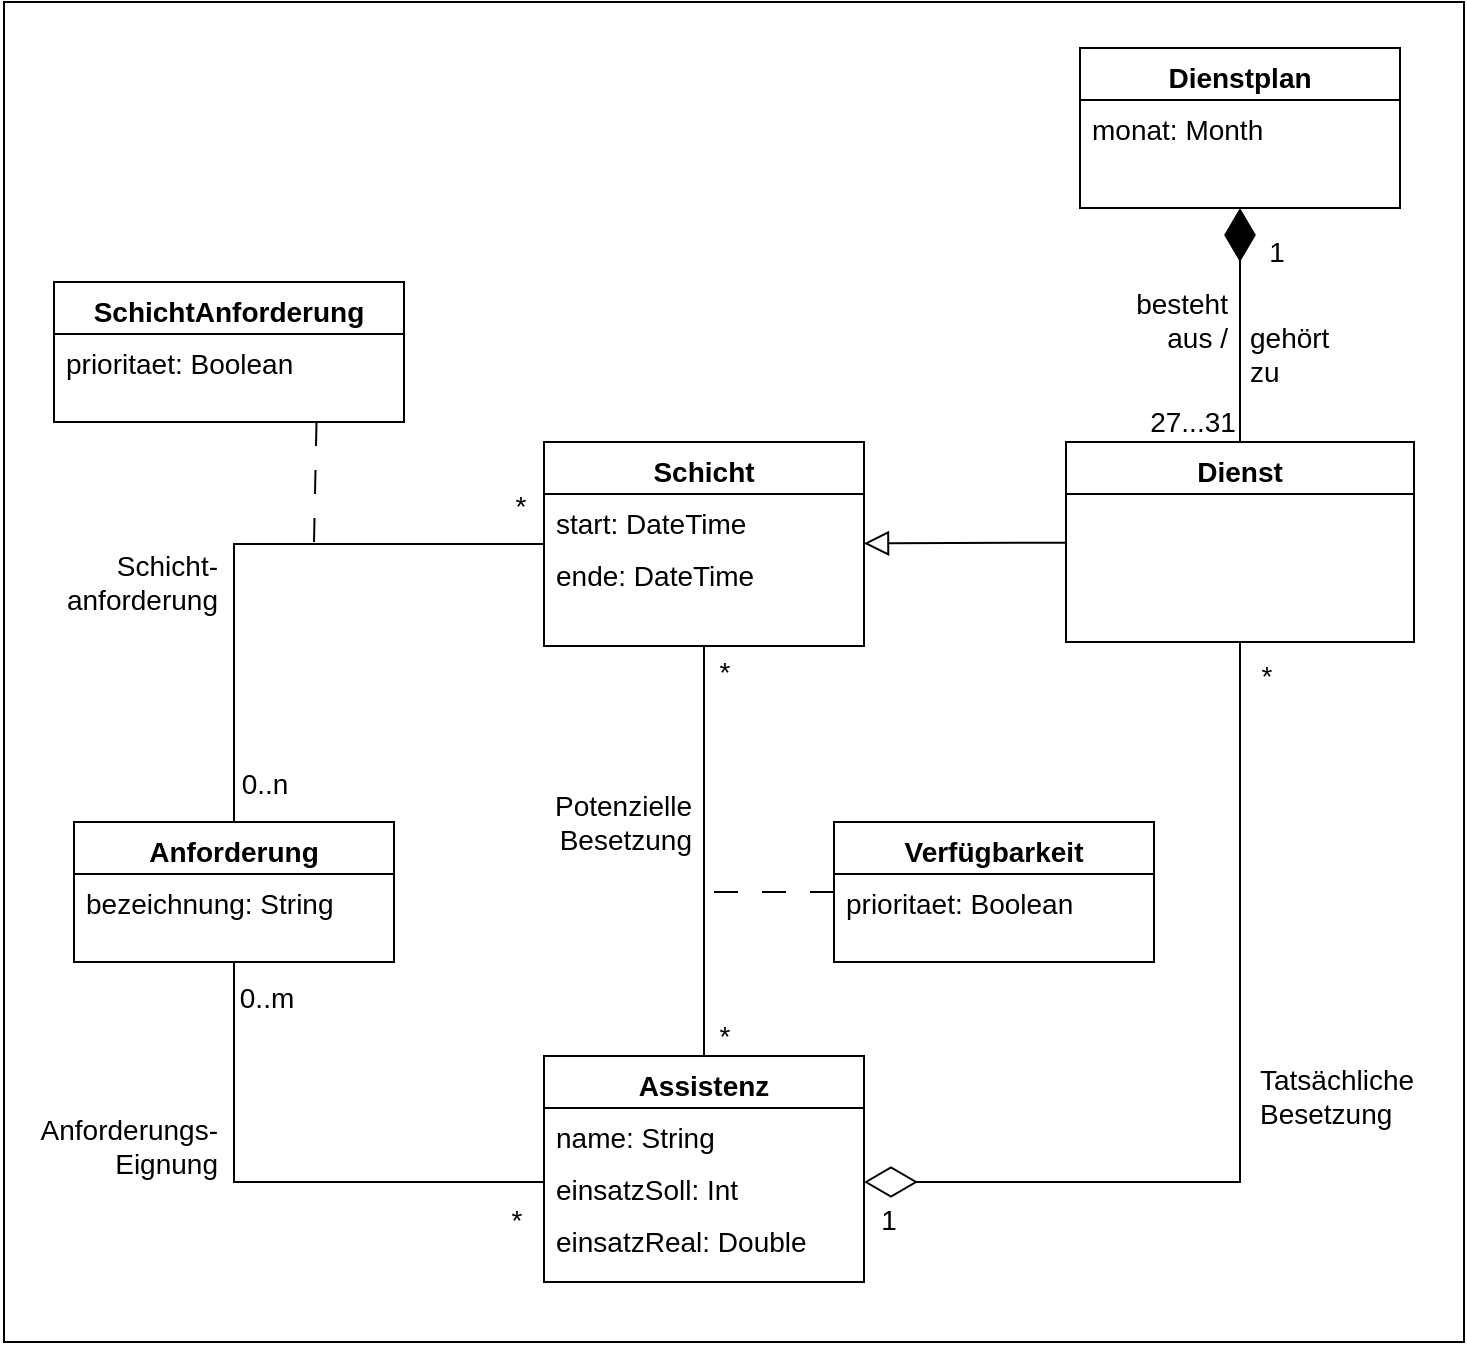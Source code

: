 <mxfile version="28.0.7" pages="2">
  <diagram id="C5RBs43oDa-KdzZeNtuy" name="V-1">
    <mxGraphModel dx="1678" dy="914" grid="1" gridSize="10" guides="1" tooltips="1" connect="1" arrows="1" fold="1" page="1" pageScale="1" pageWidth="1169" pageHeight="1654" math="0" shadow="0">
      <root>
        <mxCell id="WIyWlLk6GJQsqaUBKTNV-0" />
        <mxCell id="WIyWlLk6GJQsqaUBKTNV-1" parent="WIyWlLk6GJQsqaUBKTNV-0" />
        <mxCell id="mAciydWdURMR2vwW2jyn-0" value="" style="rounded=0;whiteSpace=wrap;html=1;labelBorderColor=#FFFFFF;" vertex="1" parent="WIyWlLk6GJQsqaUBKTNV-1">
          <mxGeometry x="110" y="120" width="730" height="670" as="geometry" />
        </mxCell>
        <mxCell id="zkfFHV4jXpPFQw0GAbJ--0" value="Schicht" style="swimlane;fontStyle=1;align=center;verticalAlign=top;childLayout=stackLayout;horizontal=1;startSize=26;horizontalStack=0;resizeParent=1;resizeLast=0;collapsible=1;marginBottom=0;rounded=0;shadow=0;strokeWidth=1;fontSize=14;" parent="WIyWlLk6GJQsqaUBKTNV-1" vertex="1">
          <mxGeometry x="380" y="340" width="160" height="102" as="geometry">
            <mxRectangle x="230" y="140" width="160" height="26" as="alternateBounds" />
          </mxGeometry>
        </mxCell>
        <mxCell id="zkfFHV4jXpPFQw0GAbJ--3" value="start: DateTime" style="text;align=left;verticalAlign=top;spacingLeft=4;spacingRight=4;overflow=hidden;rotatable=0;points=[[0,0.5],[1,0.5]];portConstraint=eastwest;rounded=0;shadow=0;html=0;fontSize=14;" parent="zkfFHV4jXpPFQw0GAbJ--0" vertex="1">
          <mxGeometry y="26" width="160" height="26" as="geometry" />
        </mxCell>
        <mxCell id="U9AjpQckEjOVkHZ40Ijc-21" value="ende: DateTime" style="text;align=left;verticalAlign=top;spacingLeft=4;spacingRight=4;overflow=hidden;rotatable=0;points=[[0,0.5],[1,0.5]];portConstraint=eastwest;rounded=0;shadow=0;html=0;fontSize=14;" parent="zkfFHV4jXpPFQw0GAbJ--0" vertex="1">
          <mxGeometry y="52" width="160" height="26" as="geometry" />
        </mxCell>
        <mxCell id="zkfFHV4jXpPFQw0GAbJ--6" value="Verfügbarkeit" style="swimlane;fontStyle=1;align=center;verticalAlign=top;childLayout=stackLayout;horizontal=1;startSize=26;horizontalStack=0;resizeParent=1;resizeLast=0;collapsible=1;marginBottom=0;rounded=0;shadow=0;strokeWidth=1;fontSize=14;" parent="WIyWlLk6GJQsqaUBKTNV-1" vertex="1">
          <mxGeometry x="525" y="530" width="160" height="70" as="geometry">
            <mxRectangle x="130" y="380" width="160" height="26" as="alternateBounds" />
          </mxGeometry>
        </mxCell>
        <mxCell id="zkfFHV4jXpPFQw0GAbJ--7" value="prioritaet: Boolean" style="text;align=left;verticalAlign=top;spacingLeft=4;spacingRight=4;overflow=hidden;rotatable=0;points=[[0,0.5],[1,0.5]];portConstraint=eastwest;fontSize=14;" parent="zkfFHV4jXpPFQw0GAbJ--6" vertex="1">
          <mxGeometry y="26" width="160" height="24" as="geometry" />
        </mxCell>
        <mxCell id="U9AjpQckEjOVkHZ40Ijc-1" value="Anforderung" style="swimlane;fontStyle=1;align=center;verticalAlign=top;childLayout=stackLayout;horizontal=1;startSize=26;horizontalStack=0;resizeParent=1;resizeLast=0;collapsible=1;marginBottom=0;rounded=0;shadow=0;strokeWidth=1;fontSize=14;" parent="WIyWlLk6GJQsqaUBKTNV-1" vertex="1">
          <mxGeometry x="145" y="530" width="160" height="70" as="geometry">
            <mxRectangle x="70" y="120" width="160" height="26" as="alternateBounds" />
          </mxGeometry>
        </mxCell>
        <mxCell id="U9AjpQckEjOVkHZ40Ijc-2" value="bezeichnung: String" style="text;align=left;verticalAlign=top;spacingLeft=4;spacingRight=4;overflow=hidden;rotatable=0;points=[[0,0.5],[1,0.5]];portConstraint=eastwest;rounded=0;shadow=0;html=0;fontSize=14;" parent="U9AjpQckEjOVkHZ40Ijc-1" vertex="1">
          <mxGeometry y="26" width="160" height="26" as="geometry" />
        </mxCell>
        <mxCell id="U9AjpQckEjOVkHZ40Ijc-5" value="Assistenz" style="swimlane;fontStyle=1;align=center;verticalAlign=top;childLayout=stackLayout;horizontal=1;startSize=26;horizontalStack=0;resizeParent=1;resizeLast=0;collapsible=1;marginBottom=0;rounded=0;shadow=0;strokeWidth=1;fontSize=14;" parent="WIyWlLk6GJQsqaUBKTNV-1" vertex="1">
          <mxGeometry x="380" y="647" width="160" height="113" as="geometry">
            <mxRectangle x="550" y="140" width="160" height="26" as="alternateBounds" />
          </mxGeometry>
        </mxCell>
        <mxCell id="U9AjpQckEjOVkHZ40Ijc-6" value="name: String" style="text;align=left;verticalAlign=top;spacingLeft=4;spacingRight=4;overflow=hidden;rotatable=0;points=[[0,0.5],[1,0.5]];portConstraint=eastwest;fontSize=14;" parent="U9AjpQckEjOVkHZ40Ijc-5" vertex="1">
          <mxGeometry y="26" width="160" height="26" as="geometry" />
        </mxCell>
        <mxCell id="U9AjpQckEjOVkHZ40Ijc-7" value="einsatzSoll: Int" style="text;align=left;verticalAlign=top;spacingLeft=4;spacingRight=4;overflow=hidden;rotatable=0;points=[[0,0.5],[1,0.5]];portConstraint=eastwest;rounded=0;shadow=0;html=0;fontSize=14;" parent="U9AjpQckEjOVkHZ40Ijc-5" vertex="1">
          <mxGeometry y="52" width="160" height="26" as="geometry" />
        </mxCell>
        <mxCell id="U9AjpQckEjOVkHZ40Ijc-8" value="einsatzReal: Double" style="text;align=left;verticalAlign=top;spacingLeft=4;spacingRight=4;overflow=hidden;rotatable=0;points=[[0,0.5],[1,0.5]];portConstraint=eastwest;rounded=0;shadow=0;html=0;fontSize=14;" parent="U9AjpQckEjOVkHZ40Ijc-5" vertex="1">
          <mxGeometry y="78" width="160" height="26" as="geometry" />
        </mxCell>
        <mxCell id="U9AjpQckEjOVkHZ40Ijc-11" value="Dienst" style="swimlane;fontStyle=1;align=center;verticalAlign=top;childLayout=stackLayout;horizontal=1;startSize=26;horizontalStack=0;resizeParent=1;resizeLast=0;collapsible=1;marginBottom=0;rounded=0;shadow=0;strokeWidth=1;fontSize=14;" parent="WIyWlLk6GJQsqaUBKTNV-1" vertex="1">
          <mxGeometry x="641" y="340" width="174" height="100" as="geometry">
            <mxRectangle x="130" y="380" width="160" height="26" as="alternateBounds" />
          </mxGeometry>
        </mxCell>
        <mxCell id="U9AjpQckEjOVkHZ40Ijc-16" value="Dienstplan" style="swimlane;fontStyle=1;align=center;verticalAlign=top;childLayout=stackLayout;horizontal=1;startSize=26;horizontalStack=0;resizeParent=1;resizeLast=0;collapsible=1;marginBottom=0;rounded=0;shadow=0;strokeWidth=1;fontSize=14;" parent="WIyWlLk6GJQsqaUBKTNV-1" vertex="1">
          <mxGeometry x="648" y="143" width="160" height="80" as="geometry">
            <mxRectangle x="230" y="140" width="160" height="26" as="alternateBounds" />
          </mxGeometry>
        </mxCell>
        <mxCell id="HFmpffZfhg_I9u9NVzam-42" value="monat: Month" style="text;align=left;verticalAlign=top;spacingLeft=4;spacingRight=4;overflow=hidden;rotatable=0;points=[[0,0.5],[1,0.5]];portConstraint=eastwest;rounded=0;shadow=0;html=0;fontSize=14;" vertex="1" parent="U9AjpQckEjOVkHZ40Ijc-16">
          <mxGeometry y="26" width="160" height="26" as="geometry" />
        </mxCell>
        <mxCell id="U9AjpQckEjOVkHZ40Ijc-23" value="" style="endArrow=block;endSize=10;endFill=0;shadow=0;strokeWidth=1;rounded=0;elbow=vertical;fontSize=14;" parent="WIyWlLk6GJQsqaUBKTNV-1" source="U9AjpQckEjOVkHZ40Ijc-11" target="zkfFHV4jXpPFQw0GAbJ--0" edge="1">
          <mxGeometry width="160" relative="1" as="geometry">
            <mxPoint x="255" y="597" as="sourcePoint" />
            <mxPoint x="325" y="487" as="targetPoint" />
          </mxGeometry>
        </mxCell>
        <mxCell id="hU1mSwrOkTwODNumZak5-8" value="" style="endArrow=diamondThin;endFill=1;endSize=24;html=1;rounded=0;fontSize=14;" parent="WIyWlLk6GJQsqaUBKTNV-1" source="U9AjpQckEjOVkHZ40Ijc-11" target="U9AjpQckEjOVkHZ40Ijc-16" edge="1">
          <mxGeometry width="160" relative="1" as="geometry">
            <mxPoint x="575" y="837" as="sourcePoint" />
            <mxPoint x="735" y="837" as="targetPoint" />
          </mxGeometry>
        </mxCell>
        <mxCell id="hU1mSwrOkTwODNumZak5-10" value="" style="endArrow=none;startArrow=none;endFill=0;startFill=0;html=1;rounded=0;fontSize=14;" parent="WIyWlLk6GJQsqaUBKTNV-1" source="zkfFHV4jXpPFQw0GAbJ--0" target="U9AjpQckEjOVkHZ40Ijc-5" edge="1">
          <mxGeometry width="160" relative="1" as="geometry">
            <mxPoint x="425" y="427" as="sourcePoint" />
            <mxPoint x="585" y="427" as="targetPoint" />
          </mxGeometry>
        </mxCell>
        <mxCell id="hU1mSwrOkTwODNumZak5-11" value="" style="endArrow=none;startArrow=none;endFill=0;startFill=0;html=1;rounded=0;edgeStyle=orthogonalEdgeStyle;fontSize=14;" parent="WIyWlLk6GJQsqaUBKTNV-1" source="U9AjpQckEjOVkHZ40Ijc-1" target="U9AjpQckEjOVkHZ40Ijc-5" edge="1">
          <mxGeometry width="160" relative="1" as="geometry">
            <mxPoint x="145" y="680" as="sourcePoint" />
            <mxPoint x="305" y="680" as="targetPoint" />
            <Array as="points">
              <mxPoint x="225" y="710" />
            </Array>
          </mxGeometry>
        </mxCell>
        <mxCell id="hU1mSwrOkTwODNumZak5-12" value="" style="endArrow=none;startArrow=none;endFill=0;startFill=0;html=1;rounded=0;edgeStyle=orthogonalEdgeStyle;fontSize=14;" parent="WIyWlLk6GJQsqaUBKTNV-1" source="U9AjpQckEjOVkHZ40Ijc-1" target="zkfFHV4jXpPFQw0GAbJ--0" edge="1">
          <mxGeometry width="160" relative="1" as="geometry">
            <mxPoint x="195" y="747" as="sourcePoint" />
            <mxPoint x="390" y="747" as="targetPoint" />
            <Array as="points">
              <mxPoint x="225" y="391" />
            </Array>
          </mxGeometry>
        </mxCell>
        <mxCell id="hU1mSwrOkTwODNumZak5-13" value="SchichtAnforderung" style="swimlane;fontStyle=1;align=center;verticalAlign=top;childLayout=stackLayout;horizontal=1;startSize=26;horizontalStack=0;resizeParent=1;resizeLast=0;collapsible=1;marginBottom=0;rounded=0;shadow=0;strokeWidth=1;fontSize=14;" parent="WIyWlLk6GJQsqaUBKTNV-1" vertex="1">
          <mxGeometry x="135" y="260" width="175" height="70" as="geometry">
            <mxRectangle x="130" y="380" width="160" height="26" as="alternateBounds" />
          </mxGeometry>
        </mxCell>
        <mxCell id="hU1mSwrOkTwODNumZak5-14" value="prioritaet: Boolean" style="text;align=left;verticalAlign=top;spacingLeft=4;spacingRight=4;overflow=hidden;rotatable=0;points=[[0,0.5],[1,0.5]];portConstraint=eastwest;fontSize=14;" parent="hU1mSwrOkTwODNumZak5-13" vertex="1">
          <mxGeometry y="26" width="175" height="24" as="geometry" />
        </mxCell>
        <mxCell id="hU1mSwrOkTwODNumZak5-16" value="" style="endArrow=none;startArrow=none;endFill=0;startFill=0;html=1;rounded=0;dashed=1;dashPattern=12 12;fontSize=14;" parent="WIyWlLk6GJQsqaUBKTNV-1" target="zkfFHV4jXpPFQw0GAbJ--6" edge="1">
          <mxGeometry width="160" relative="1" as="geometry">
            <mxPoint x="465" y="565" as="sourcePoint" />
            <mxPoint x="470" y="657" as="targetPoint" />
          </mxGeometry>
        </mxCell>
        <mxCell id="hU1mSwrOkTwODNumZak5-17" value="" style="endArrow=none;startArrow=none;endFill=0;startFill=0;html=1;rounded=0;dashed=1;dashPattern=12 12;exitX=0.75;exitY=1;exitDx=0;exitDy=0;fontSize=14;" parent="WIyWlLk6GJQsqaUBKTNV-1" source="hU1mSwrOkTwODNumZak5-13" edge="1">
          <mxGeometry width="160" relative="1" as="geometry">
            <mxPoint x="225" y="370" as="sourcePoint" />
            <mxPoint x="265" y="390" as="targetPoint" />
          </mxGeometry>
        </mxCell>
        <mxCell id="hU1mSwrOkTwODNumZak5-20" value="1" style="text;html=1;align=center;verticalAlign=middle;resizable=0;points=[];autosize=1;strokeColor=none;fillColor=none;fontSize=14;" parent="WIyWlLk6GJQsqaUBKTNV-1" vertex="1">
          <mxGeometry x="537" y="714" width="30" height="30" as="geometry" />
        </mxCell>
        <mxCell id="hU1mSwrOkTwODNumZak5-24" value="*" style="text;html=1;align=center;verticalAlign=middle;resizable=0;points=[];autosize=1;strokeColor=none;fillColor=none;fontSize=14;" parent="WIyWlLk6GJQsqaUBKTNV-1" vertex="1">
          <mxGeometry x="353" y="357" width="30" height="30" as="geometry" />
        </mxCell>
        <mxCell id="hU1mSwrOkTwODNumZak5-25" value="0..n" style="text;html=1;align=center;verticalAlign=middle;resizable=0;points=[];autosize=1;strokeColor=none;fillColor=none;fontSize=14;" parent="WIyWlLk6GJQsqaUBKTNV-1" vertex="1">
          <mxGeometry x="215" y="496" width="50" height="30" as="geometry" />
        </mxCell>
        <mxCell id="hU1mSwrOkTwODNumZak5-26" value="0..m" style="text;html=1;align=center;verticalAlign=middle;resizable=0;points=[];autosize=1;strokeColor=none;fillColor=none;fontSize=14;" parent="WIyWlLk6GJQsqaUBKTNV-1" vertex="1">
          <mxGeometry x="216" y="603" width="50" height="30" as="geometry" />
        </mxCell>
        <mxCell id="hU1mSwrOkTwODNumZak5-27" value="" style="endArrow=diamondThin;endFill=0;endSize=24;html=1;rounded=0;exitX=0.5;exitY=1;exitDx=0;exitDy=0;edgeStyle=orthogonalEdgeStyle;fontSize=14;" parent="WIyWlLk6GJQsqaUBKTNV-1" source="U9AjpQckEjOVkHZ40Ijc-11" edge="1">
          <mxGeometry width="160" relative="1" as="geometry">
            <mxPoint x="1025" y="730" as="sourcePoint" />
            <mxPoint x="540" y="710" as="targetPoint" />
            <Array as="points">
              <mxPoint x="728" y="710" />
              <mxPoint x="540" y="710" />
            </Array>
          </mxGeometry>
        </mxCell>
        <mxCell id="hU1mSwrOkTwODNumZak5-28" value="27...31" style="text;html=1;align=center;verticalAlign=middle;resizable=0;points=[];autosize=1;strokeColor=none;fillColor=none;fontSize=14;" parent="WIyWlLk6GJQsqaUBKTNV-1" vertex="1">
          <mxGeometry x="669" y="315" width="70" height="30" as="geometry" />
        </mxCell>
        <mxCell id="hU1mSwrOkTwODNumZak5-29" value="*" style="text;html=1;align=center;verticalAlign=middle;resizable=0;points=[];autosize=1;strokeColor=none;fillColor=none;fontSize=14;" parent="WIyWlLk6GJQsqaUBKTNV-1" vertex="1">
          <mxGeometry x="726" y="442" width="30" height="30" as="geometry" />
        </mxCell>
        <mxCell id="hU1mSwrOkTwODNumZak5-30" value="*" style="text;html=1;align=center;verticalAlign=middle;resizable=0;points=[];autosize=1;strokeColor=none;fillColor=none;fontSize=14;" parent="WIyWlLk6GJQsqaUBKTNV-1" vertex="1">
          <mxGeometry x="455" y="622" width="30" height="30" as="geometry" />
        </mxCell>
        <mxCell id="hU1mSwrOkTwODNumZak5-31" value="*" style="text;html=1;align=center;verticalAlign=middle;resizable=0;points=[];autosize=1;strokeColor=none;fillColor=none;fontSize=14;" parent="WIyWlLk6GJQsqaUBKTNV-1" vertex="1">
          <mxGeometry x="455" y="440" width="30" height="30" as="geometry" />
        </mxCell>
        <mxCell id="hU1mSwrOkTwODNumZak5-32" value="*" style="text;html=1;align=center;verticalAlign=middle;resizable=0;points=[];autosize=1;strokeColor=none;fillColor=none;fontSize=14;" parent="WIyWlLk6GJQsqaUBKTNV-1" vertex="1">
          <mxGeometry x="351" y="714" width="30" height="30" as="geometry" />
        </mxCell>
        <mxCell id="hU1mSwrOkTwODNumZak5-34" value="Schicht-&lt;div&gt;anforderung&lt;/div&gt;" style="text;html=1;align=right;verticalAlign=middle;resizable=0;points=[];autosize=1;strokeColor=none;fillColor=none;fontSize=14;" parent="WIyWlLk6GJQsqaUBKTNV-1" vertex="1">
          <mxGeometry x="118" y="385" width="100" height="50" as="geometry" />
        </mxCell>
        <mxCell id="hU1mSwrOkTwODNumZak5-35" value="Anforderungs-&lt;div&gt;Eignung&lt;/div&gt;" style="text;html=1;align=right;verticalAlign=middle;resizable=0;points=[];autosize=1;strokeColor=none;fillColor=none;fontSize=14;" parent="WIyWlLk6GJQsqaUBKTNV-1" vertex="1">
          <mxGeometry x="108" y="667" width="110" height="50" as="geometry" />
        </mxCell>
        <mxCell id="hU1mSwrOkTwODNumZak5-36" value="Potenzielle&lt;br&gt;Besetzung" style="text;html=1;align=right;verticalAlign=middle;resizable=0;points=[];autosize=1;strokeColor=none;fillColor=none;fontSize=14;" parent="WIyWlLk6GJQsqaUBKTNV-1" vertex="1">
          <mxGeometry x="365" y="505" width="90" height="50" as="geometry" />
        </mxCell>
        <mxCell id="hU1mSwrOkTwODNumZak5-37" value="Tatsächliche&lt;div&gt;Besetzung&lt;/div&gt;" style="text;html=1;align=left;verticalAlign=middle;resizable=0;points=[];autosize=1;strokeColor=none;fillColor=none;fontSize=14;" parent="WIyWlLk6GJQsqaUBKTNV-1" vertex="1">
          <mxGeometry x="736" y="642" width="100" height="50" as="geometry" />
        </mxCell>
        <mxCell id="hU1mSwrOkTwODNumZak5-38" value="besteht&lt;div&gt;aus /&lt;/div&gt;" style="text;html=1;align=right;verticalAlign=middle;resizable=0;points=[];autosize=1;strokeColor=none;fillColor=none;fontSize=14;" parent="WIyWlLk6GJQsqaUBKTNV-1" vertex="1">
          <mxGeometry x="653" y="254" width="70" height="50" as="geometry" />
        </mxCell>
        <mxCell id="hU1mSwrOkTwODNumZak5-39" value="gehört&lt;div&gt;zu&lt;/div&gt;" style="text;html=1;align=left;verticalAlign=middle;resizable=0;points=[];autosize=1;strokeColor=none;fillColor=none;fontSize=14;" parent="WIyWlLk6GJQsqaUBKTNV-1" vertex="1">
          <mxGeometry x="731" y="271" width="60" height="50" as="geometry" />
        </mxCell>
        <mxCell id="36fHfaqKPzzMlc8iwf2n-0" value="1" style="text;html=1;align=center;verticalAlign=middle;resizable=0;points=[];autosize=1;strokeColor=none;fillColor=none;fontSize=14;" vertex="1" parent="WIyWlLk6GJQsqaUBKTNV-1">
          <mxGeometry x="731" y="230" width="30" height="30" as="geometry" />
        </mxCell>
      </root>
    </mxGraphModel>
  </diagram>
  <diagram id="xmdxg5J2KilWnwrSODfP" name="V-2">
    <mxGraphModel dx="1426" dy="777" grid="1" gridSize="10" guides="1" tooltips="1" connect="1" arrows="1" fold="1" page="1" pageScale="1" pageWidth="1654" pageHeight="2336" math="0" shadow="0">
      <root>
        <mxCell id="0" />
        <mxCell id="1" parent="0" />
        <mxCell id="tUqsH9UU7emydjVrwr9J-1" value="" style="rounded=0;whiteSpace=wrap;html=1;" vertex="1" parent="1">
          <mxGeometry x="110" y="230" width="730" height="560" as="geometry" />
        </mxCell>
        <mxCell id="V0t5BYG0HNd3opap7RdX-1" value="Schicht" style="swimlane;fontStyle=1;align=center;verticalAlign=top;childLayout=stackLayout;horizontal=1;startSize=26;horizontalStack=0;resizeParent=1;resizeLast=0;collapsible=1;marginBottom=0;rounded=0;shadow=0;strokeWidth=1;fontSize=14;" vertex="1" parent="1">
          <mxGeometry x="380" y="340" width="160" height="102" as="geometry">
            <mxRectangle x="230" y="140" width="160" height="26" as="alternateBounds" />
          </mxGeometry>
        </mxCell>
        <mxCell id="V0t5BYG0HNd3opap7RdX-2" value="start: DateTime" style="text;align=left;verticalAlign=top;spacingLeft=4;spacingRight=4;overflow=hidden;rotatable=0;points=[[0,0.5],[1,0.5]];portConstraint=eastwest;rounded=0;shadow=0;html=0;fontSize=14;" vertex="1" parent="V0t5BYG0HNd3opap7RdX-1">
          <mxGeometry y="26" width="160" height="26" as="geometry" />
        </mxCell>
        <mxCell id="V0t5BYG0HNd3opap7RdX-3" value="ende: DateTime" style="text;align=left;verticalAlign=top;spacingLeft=4;spacingRight=4;overflow=hidden;rotatable=0;points=[[0,0.5],[1,0.5]];portConstraint=eastwest;rounded=0;shadow=0;html=0;fontSize=14;" vertex="1" parent="V0t5BYG0HNd3opap7RdX-1">
          <mxGeometry y="52" width="160" height="26" as="geometry" />
        </mxCell>
        <mxCell id="V0t5BYG0HNd3opap7RdX-4" value="Verfügbarkeit" style="swimlane;fontStyle=1;align=center;verticalAlign=top;childLayout=stackLayout;horizontal=1;startSize=26;horizontalStack=0;resizeParent=1;resizeLast=0;collapsible=1;marginBottom=0;rounded=0;shadow=0;strokeWidth=1;fontSize=14;" vertex="1" parent="1">
          <mxGeometry x="525" y="530" width="160" height="70" as="geometry">
            <mxRectangle x="130" y="380" width="160" height="26" as="alternateBounds" />
          </mxGeometry>
        </mxCell>
        <mxCell id="V0t5BYG0HNd3opap7RdX-5" value="prioritaet: Boolean" style="text;align=left;verticalAlign=top;spacingLeft=4;spacingRight=4;overflow=hidden;rotatable=0;points=[[0,0.5],[1,0.5]];portConstraint=eastwest;fontSize=14;" vertex="1" parent="V0t5BYG0HNd3opap7RdX-4">
          <mxGeometry y="26" width="160" height="24" as="geometry" />
        </mxCell>
        <mxCell id="V0t5BYG0HNd3opap7RdX-6" value="Tag" style="swimlane;fontStyle=1;align=center;verticalAlign=top;childLayout=stackLayout;horizontal=1;startSize=26;horizontalStack=0;resizeParent=1;resizeLast=0;collapsible=1;marginBottom=0;rounded=0;shadow=0;strokeWidth=1;fontSize=14;" vertex="1" parent="1">
          <mxGeometry x="145" y="531" width="160" height="69" as="geometry">
            <mxRectangle x="70" y="120" width="160" height="26" as="alternateBounds" />
          </mxGeometry>
        </mxCell>
        <mxCell id="V0t5BYG0HNd3opap7RdX-7" value="bezeichnung: String" style="text;align=left;verticalAlign=top;spacingLeft=4;spacingRight=4;overflow=hidden;rotatable=0;points=[[0,0.5],[1,0.5]];portConstraint=eastwest;rounded=0;shadow=0;html=0;fontSize=14;" vertex="1" parent="V0t5BYG0HNd3opap7RdX-6">
          <mxGeometry y="26" width="160" height="26" as="geometry" />
        </mxCell>
        <mxCell id="V0t5BYG0HNd3opap7RdX-9" value="Assistenz" style="swimlane;fontStyle=1;align=center;verticalAlign=top;childLayout=stackLayout;horizontal=1;startSize=26;horizontalStack=0;resizeParent=1;resizeLast=0;collapsible=1;marginBottom=0;rounded=0;shadow=0;strokeWidth=1;fontSize=14;" vertex="1" parent="1">
          <mxGeometry x="380" y="647" width="160" height="113" as="geometry">
            <mxRectangle x="550" y="140" width="160" height="26" as="alternateBounds" />
          </mxGeometry>
        </mxCell>
        <mxCell id="V0t5BYG0HNd3opap7RdX-10" value="name: String" style="text;align=left;verticalAlign=top;spacingLeft=4;spacingRight=4;overflow=hidden;rotatable=0;points=[[0,0.5],[1,0.5]];portConstraint=eastwest;fontSize=14;" vertex="1" parent="V0t5BYG0HNd3opap7RdX-9">
          <mxGeometry y="26" width="160" height="26" as="geometry" />
        </mxCell>
        <mxCell id="V0t5BYG0HNd3opap7RdX-11" value="einsatzSoll: Int" style="text;align=left;verticalAlign=top;spacingLeft=4;spacingRight=4;overflow=hidden;rotatable=0;points=[[0,0.5],[1,0.5]];portConstraint=eastwest;rounded=0;shadow=0;html=0;fontSize=14;" vertex="1" parent="V0t5BYG0HNd3opap7RdX-9">
          <mxGeometry y="52" width="160" height="26" as="geometry" />
        </mxCell>
        <mxCell id="V0t5BYG0HNd3opap7RdX-12" value="einsatzReal: Double" style="text;align=left;verticalAlign=top;spacingLeft=4;spacingRight=4;overflow=hidden;rotatable=0;points=[[0,0.5],[1,0.5]];portConstraint=eastwest;rounded=0;shadow=0;html=0;fontSize=14;" vertex="1" parent="V0t5BYG0HNd3opap7RdX-9">
          <mxGeometry y="78" width="160" height="26" as="geometry" />
        </mxCell>
        <mxCell id="V0t5BYG0HNd3opap7RdX-17" value="" style="endArrow=none;endSize=10;endFill=0;shadow=0;strokeWidth=1;rounded=0;elbow=vertical;fontSize=14;" edge="1" parent="1" source="2Q0ZGlAMiz1vREOTxYpn-1" target="V0t5BYG0HNd3opap7RdX-1">
          <mxGeometry width="160" relative="1" as="geometry">
            <mxPoint x="641" y="390.325" as="sourcePoint" />
            <mxPoint x="325" y="487" as="targetPoint" />
          </mxGeometry>
        </mxCell>
        <mxCell id="V0t5BYG0HNd3opap7RdX-19" value="" style="endArrow=none;startArrow=none;endFill=0;startFill=0;html=1;rounded=0;fontSize=14;" edge="1" parent="1" source="V0t5BYG0HNd3opap7RdX-1" target="V0t5BYG0HNd3opap7RdX-9">
          <mxGeometry width="160" relative="1" as="geometry">
            <mxPoint x="425" y="427" as="sourcePoint" />
            <mxPoint x="585" y="427" as="targetPoint" />
          </mxGeometry>
        </mxCell>
        <mxCell id="V0t5BYG0HNd3opap7RdX-20" value="" style="endArrow=none;startArrow=none;endFill=0;startFill=0;html=1;rounded=0;edgeStyle=orthogonalEdgeStyle;fontSize=14;" edge="1" parent="1" source="V0t5BYG0HNd3opap7RdX-6" target="V0t5BYG0HNd3opap7RdX-9">
          <mxGeometry width="160" relative="1" as="geometry">
            <mxPoint x="145" y="680" as="sourcePoint" />
            <mxPoint x="305" y="680" as="targetPoint" />
            <Array as="points">
              <mxPoint x="225" y="710" />
            </Array>
          </mxGeometry>
        </mxCell>
        <mxCell id="V0t5BYG0HNd3opap7RdX-21" value="" style="endArrow=none;startArrow=none;endFill=0;startFill=0;html=1;rounded=0;edgeStyle=orthogonalEdgeStyle;fontSize=14;" edge="1" parent="1" source="V0t5BYG0HNd3opap7RdX-6" target="V0t5BYG0HNd3opap7RdX-1">
          <mxGeometry width="160" relative="1" as="geometry">
            <mxPoint x="195" y="747" as="sourcePoint" />
            <mxPoint x="390" y="747" as="targetPoint" />
            <Array as="points">
              <mxPoint x="225" y="391" />
            </Array>
          </mxGeometry>
        </mxCell>
        <mxCell id="V0t5BYG0HNd3opap7RdX-22" value="SchichtTag" style="swimlane;fontStyle=1;align=center;verticalAlign=top;childLayout=stackLayout;horizontal=1;startSize=26;horizontalStack=0;resizeParent=1;resizeLast=0;collapsible=1;marginBottom=0;rounded=0;shadow=0;strokeWidth=1;fontSize=14;" vertex="1" parent="1">
          <mxGeometry x="145" y="260" width="160" height="70" as="geometry">
            <mxRectangle x="130" y="380" width="160" height="26" as="alternateBounds" />
          </mxGeometry>
        </mxCell>
        <mxCell id="V0t5BYG0HNd3opap7RdX-23" value="prioritaet: Boolean" style="text;align=left;verticalAlign=top;spacingLeft=4;spacingRight=4;overflow=hidden;rotatable=0;points=[[0,0.5],[1,0.5]];portConstraint=eastwest;fontSize=14;" vertex="1" parent="V0t5BYG0HNd3opap7RdX-22">
          <mxGeometry y="26" width="160" height="24" as="geometry" />
        </mxCell>
        <mxCell id="V0t5BYG0HNd3opap7RdX-24" value="" style="endArrow=none;startArrow=none;endFill=0;startFill=0;html=1;rounded=0;dashed=1;dashPattern=12 12;fontSize=14;" edge="1" parent="1" target="V0t5BYG0HNd3opap7RdX-4">
          <mxGeometry width="160" relative="1" as="geometry">
            <mxPoint x="465" y="565" as="sourcePoint" />
            <mxPoint x="470" y="657" as="targetPoint" />
          </mxGeometry>
        </mxCell>
        <mxCell id="V0t5BYG0HNd3opap7RdX-25" value="" style="endArrow=none;startArrow=none;endFill=0;startFill=0;html=1;rounded=0;dashed=1;dashPattern=12 12;exitX=0.75;exitY=1;exitDx=0;exitDy=0;fontSize=14;" edge="1" parent="1" source="V0t5BYG0HNd3opap7RdX-22">
          <mxGeometry width="160" relative="1" as="geometry">
            <mxPoint x="225" y="370" as="sourcePoint" />
            <mxPoint x="265" y="390" as="targetPoint" />
          </mxGeometry>
        </mxCell>
        <mxCell id="V0t5BYG0HNd3opap7RdX-27" value="*" style="text;html=1;align=center;verticalAlign=middle;resizable=0;points=[];autosize=1;strokeColor=none;fillColor=none;fontSize=14;" vertex="1" parent="1">
          <mxGeometry x="353" y="366" width="30" height="30" as="geometry" />
        </mxCell>
        <mxCell id="V0t5BYG0HNd3opap7RdX-28" value="0..n" style="text;html=1;align=center;verticalAlign=middle;resizable=0;points=[];autosize=1;strokeColor=none;fillColor=none;fontSize=14;" vertex="1" parent="1">
          <mxGeometry x="215" y="505" width="50" height="30" as="geometry" />
        </mxCell>
        <mxCell id="V0t5BYG0HNd3opap7RdX-29" value="0..m" style="text;html=1;align=center;verticalAlign=middle;resizable=0;points=[];autosize=1;strokeColor=none;fillColor=none;fontSize=14;" vertex="1" parent="1">
          <mxGeometry x="216" y="603" width="50" height="30" as="geometry" />
        </mxCell>
        <mxCell id="V0t5BYG0HNd3opap7RdX-32" value="*" style="text;html=1;align=center;verticalAlign=middle;resizable=0;points=[];autosize=1;strokeColor=none;fillColor=none;fontSize=14;" vertex="1" parent="1">
          <mxGeometry x="726" y="442" width="30" height="30" as="geometry" />
        </mxCell>
        <mxCell id="V0t5BYG0HNd3opap7RdX-33" value="*" style="text;html=1;align=center;verticalAlign=middle;resizable=0;points=[];autosize=1;strokeColor=none;fillColor=none;fontSize=14;" vertex="1" parent="1">
          <mxGeometry x="455" y="622" width="30" height="30" as="geometry" />
        </mxCell>
        <mxCell id="V0t5BYG0HNd3opap7RdX-34" value="*" style="text;html=1;align=center;verticalAlign=middle;resizable=0;points=[];autosize=1;strokeColor=none;fillColor=none;fontSize=14;" vertex="1" parent="1">
          <mxGeometry x="455" y="440" width="30" height="30" as="geometry" />
        </mxCell>
        <mxCell id="V0t5BYG0HNd3opap7RdX-35" value="*" style="text;html=1;align=center;verticalAlign=middle;resizable=0;points=[];autosize=1;strokeColor=none;fillColor=none;fontSize=14;" vertex="1" parent="1">
          <mxGeometry x="351" y="714" width="30" height="30" as="geometry" />
        </mxCell>
        <mxCell id="V0t5BYG0HNd3opap7RdX-36" value="Schicht-&lt;div&gt;anforderung&lt;/div&gt;" style="text;html=1;align=right;verticalAlign=middle;resizable=0;points=[];autosize=1;strokeColor=none;fillColor=none;fontSize=14;" vertex="1" parent="1">
          <mxGeometry x="118" y="385" width="100" height="50" as="geometry" />
        </mxCell>
        <mxCell id="V0t5BYG0HNd3opap7RdX-37" value="Anforderungs-&lt;div&gt;Eignung&lt;/div&gt;" style="text;html=1;align=right;verticalAlign=middle;resizable=0;points=[];autosize=1;strokeColor=none;fillColor=none;fontSize=14;" vertex="1" parent="1">
          <mxGeometry x="108" y="667" width="110" height="50" as="geometry" />
        </mxCell>
        <mxCell id="V0t5BYG0HNd3opap7RdX-38" value="(Potenzielle)&lt;br&gt;Besetzung /" style="text;html=1;align=right;verticalAlign=middle;resizable=0;points=[];autosize=1;strokeColor=none;fillColor=none;fontSize=14;" vertex="1" parent="1">
          <mxGeometry x="355" y="471" width="100" height="50" as="geometry" />
        </mxCell>
        <mxCell id="V0t5BYG0HNd3opap7RdX-42" value="(Potenzieller)&lt;br&gt;Einsatz" style="text;html=1;align=left;verticalAlign=middle;resizable=0;points=[];autosize=1;strokeColor=none;fillColor=none;fontSize=14;" vertex="1" parent="1">
          <mxGeometry x="465" y="486" width="110" height="50" as="geometry" />
        </mxCell>
        <mxCell id="2Q0ZGlAMiz1vREOTxYpn-1" value="Dienstplan" style="swimlane;fontStyle=1;align=center;verticalAlign=top;childLayout=stackLayout;horizontal=1;startSize=26;horizontalStack=0;resizeParent=1;resizeLast=0;collapsible=1;marginBottom=0;rounded=0;shadow=0;strokeWidth=1;fontSize=14;" vertex="1" parent="1">
          <mxGeometry x="650" y="340" width="160" height="100" as="geometry">
            <mxRectangle x="230" y="140" width="160" height="26" as="alternateBounds" />
          </mxGeometry>
        </mxCell>
        <mxCell id="2Q0ZGlAMiz1vREOTxYpn-2" value="start: Date" style="text;align=left;verticalAlign=top;spacingLeft=4;spacingRight=4;overflow=hidden;rotatable=0;points=[[0,0.5],[1,0.5]];portConstraint=eastwest;rounded=0;shadow=0;html=0;fontSize=14;" vertex="1" parent="2Q0ZGlAMiz1vREOTxYpn-1">
          <mxGeometry y="26" width="160" height="26" as="geometry" />
        </mxCell>
        <mxCell id="2Q0ZGlAMiz1vREOTxYpn-3" value="end: Date" style="text;align=left;verticalAlign=top;spacingLeft=4;spacingRight=4;overflow=hidden;rotatable=0;points=[[0,0.5],[1,0.5]];portConstraint=eastwest;rounded=0;shadow=0;html=0;fontSize=14;" vertex="1" parent="2Q0ZGlAMiz1vREOTxYpn-1">
          <mxGeometry y="52" width="160" height="26" as="geometry" />
        </mxCell>
        <mxCell id="0FMBSoNtQ7P_oP33-S_n-1" value="1..*" style="text;html=1;align=center;verticalAlign=middle;resizable=0;points=[];autosize=1;strokeColor=none;fillColor=none;fontSize=14;" vertex="1" parent="1">
          <mxGeometry x="534" y="366" width="40" height="30" as="geometry" />
        </mxCell>
        <mxCell id="0FMBSoNtQ7P_oP33-S_n-2" value="*" style="text;html=1;align=center;verticalAlign=middle;resizable=0;points=[];autosize=1;strokeColor=none;fillColor=none;fontSize=14;" vertex="1" parent="1">
          <mxGeometry x="623" y="367" width="30" height="30" as="geometry" />
        </mxCell>
        <mxCell id="hUmn6HpDE_rG8h8VdVPt-1" value="besteht&lt;div&gt;aus /&lt;/div&gt;" style="text;html=1;align=right;verticalAlign=middle;resizable=0;points=[];autosize=1;strokeColor=none;fillColor=none;fontSize=14;" vertex="1" parent="1">
          <mxGeometry x="552" y="345" width="70" height="50" as="geometry" />
        </mxCell>
        <mxCell id="hUmn6HpDE_rG8h8VdVPt-2" value="gehört&lt;div&gt;zu&lt;/div&gt;" style="text;html=1;align=left;verticalAlign=middle;resizable=0;points=[];autosize=1;strokeColor=none;fillColor=none;fontSize=14;" vertex="1" parent="1">
          <mxGeometry x="588" y="386" width="60" height="50" as="geometry" />
        </mxCell>
      </root>
    </mxGraphModel>
  </diagram>
</mxfile>
